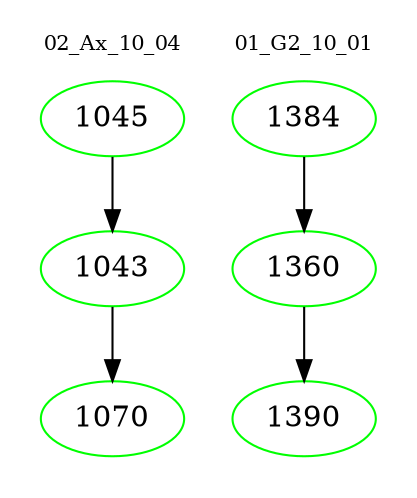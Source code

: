 digraph{
subgraph cluster_0 {
color = white
label = "02_Ax_10_04";
fontsize=10;
T0_1045 [label="1045", color="green"]
T0_1045 -> T0_1043 [color="black"]
T0_1043 [label="1043", color="green"]
T0_1043 -> T0_1070 [color="black"]
T0_1070 [label="1070", color="green"]
}
subgraph cluster_1 {
color = white
label = "01_G2_10_01";
fontsize=10;
T1_1384 [label="1384", color="green"]
T1_1384 -> T1_1360 [color="black"]
T1_1360 [label="1360", color="green"]
T1_1360 -> T1_1390 [color="black"]
T1_1390 [label="1390", color="green"]
}
}
